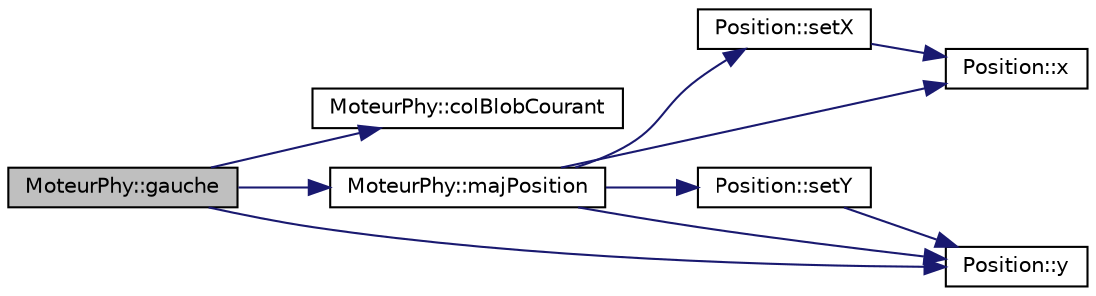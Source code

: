 digraph G
{
  bgcolor="transparent";
  edge [fontname="Helvetica",fontsize="10",labelfontname="Helvetica",labelfontsize="10"];
  node [fontname="Helvetica",fontsize="10",shape=record];
  rankdir=LR;
  Node1 [label="MoteurPhy::gauche",height=0.2,width=0.4,color="black", fillcolor="grey75", style="filled" fontcolor="black"];
  Node1 -> Node2 [color="midnightblue",fontsize="10",style="solid"];
  Node2 [label="MoteurPhy::colBlobCourant",height=0.2,width=0.4,color="black",URL="$a00013.html#afc5325d5fbbff1cd9c72b943726a02ea"];
  Node1 -> Node3 [color="midnightblue",fontsize="10",style="solid"];
  Node3 [label="MoteurPhy::majPosition",height=0.2,width=0.4,color="black",URL="$a00013.html#a01eb529a43ee1e37c6a46339768ff406",tooltip="updating position of blobs"];
  Node3 -> Node4 [color="midnightblue",fontsize="10",style="solid"];
  Node4 [label="Position::setX",height=0.2,width=0.4,color="black",URL="$a00014.html#ad46bb77324e2d9538e15f1a25320f1ff"];
  Node4 -> Node5 [color="midnightblue",fontsize="10",style="solid"];
  Node5 [label="Position::x",height=0.2,width=0.4,color="black",URL="$a00014.html#a0841d002439a9ce95e6648743f40d304"];
  Node3 -> Node6 [color="midnightblue",fontsize="10",style="solid"];
  Node6 [label="Position::setY",height=0.2,width=0.4,color="black",URL="$a00014.html#a473274f1a3e4888f9c5e3eba0889a1ab"];
  Node6 -> Node7 [color="midnightblue",fontsize="10",style="solid"];
  Node7 [label="Position::y",height=0.2,width=0.4,color="black",URL="$a00014.html#a6aefe2530c6dbb86834ab51a6efbad4a"];
  Node3 -> Node5 [color="midnightblue",fontsize="10",style="solid"];
  Node3 -> Node7 [color="midnightblue",fontsize="10",style="solid"];
  Node1 -> Node7 [color="midnightblue",fontsize="10",style="solid"];
}
